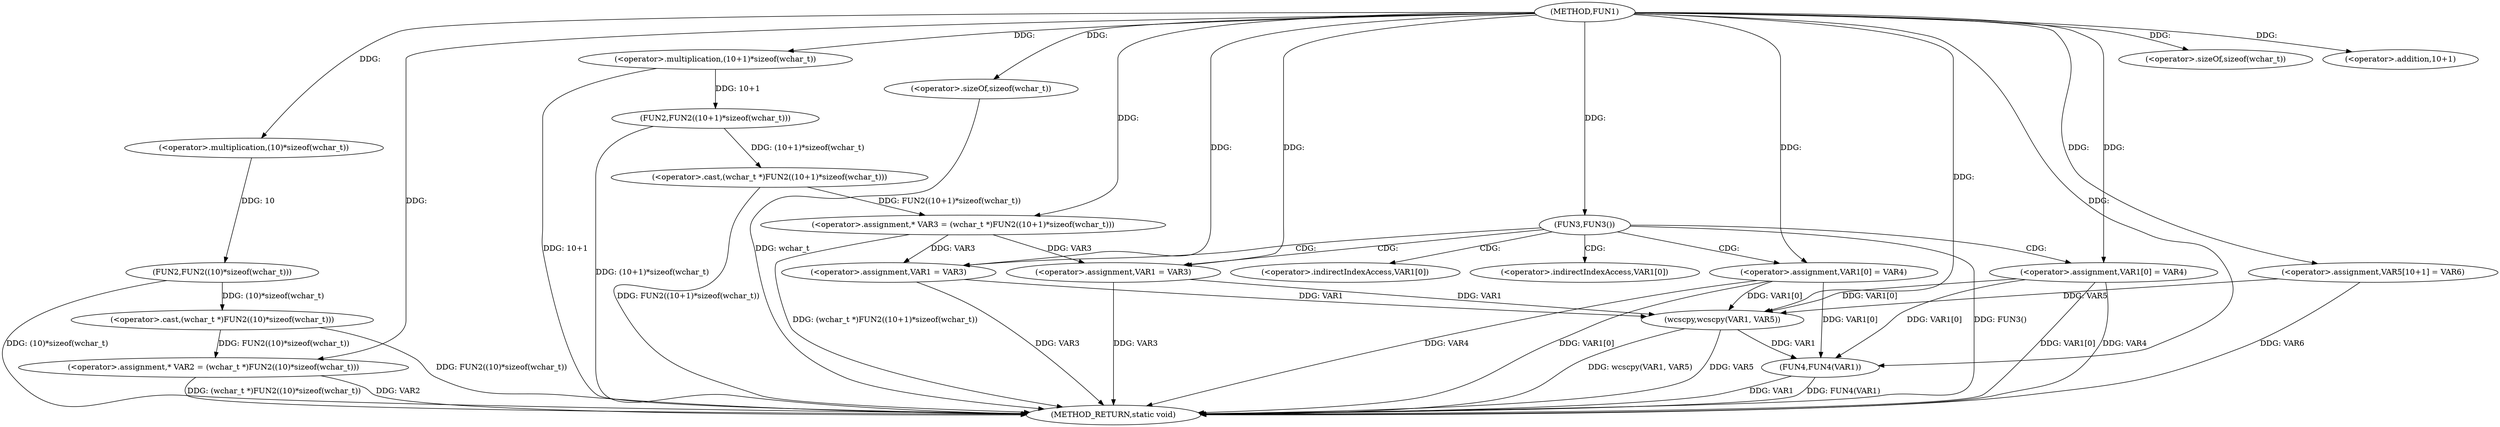 digraph FUN1 {  
"1000100" [label = "(METHOD,FUN1)" ]
"1000156" [label = "(METHOD_RETURN,static void)" ]
"1000104" [label = "(<operator>.assignment,* VAR2 = (wchar_t *)FUN2((10)*sizeof(wchar_t)))" ]
"1000106" [label = "(<operator>.cast,(wchar_t *)FUN2((10)*sizeof(wchar_t)))" ]
"1000108" [label = "(FUN2,FUN2((10)*sizeof(wchar_t)))" ]
"1000109" [label = "(<operator>.multiplication,(10)*sizeof(wchar_t))" ]
"1000111" [label = "(<operator>.sizeOf,sizeof(wchar_t))" ]
"1000114" [label = "(<operator>.assignment,* VAR3 = (wchar_t *)FUN2((10+1)*sizeof(wchar_t)))" ]
"1000116" [label = "(<operator>.cast,(wchar_t *)FUN2((10+1)*sizeof(wchar_t)))" ]
"1000118" [label = "(FUN2,FUN2((10+1)*sizeof(wchar_t)))" ]
"1000119" [label = "(<operator>.multiplication,(10+1)*sizeof(wchar_t))" ]
"1000120" [label = "(<operator>.addition,10+1)" ]
"1000123" [label = "(<operator>.sizeOf,sizeof(wchar_t))" ]
"1000126" [label = "(FUN3,FUN3())" ]
"1000128" [label = "(<operator>.assignment,VAR1 = VAR3)" ]
"1000131" [label = "(<operator>.assignment,VAR1[0] = VAR4)" ]
"1000138" [label = "(<operator>.assignment,VAR1 = VAR3)" ]
"1000141" [label = "(<operator>.assignment,VAR1[0] = VAR4)" ]
"1000148" [label = "(<operator>.assignment,VAR5[10+1] = VAR6)" ]
"1000151" [label = "(wcscpy,wcscpy(VAR1, VAR5))" ]
"1000154" [label = "(FUN4,FUN4(VAR1))" ]
"1000132" [label = "(<operator>.indirectIndexAccess,VAR1[0])" ]
"1000142" [label = "(<operator>.indirectIndexAccess,VAR1[0])" ]
  "1000141" -> "1000156"  [ label = "DDG: VAR1[0]"] 
  "1000106" -> "1000156"  [ label = "DDG: FUN2((10)*sizeof(wchar_t))"] 
  "1000151" -> "1000156"  [ label = "DDG: wcscpy(VAR1, VAR5)"] 
  "1000104" -> "1000156"  [ label = "DDG: VAR2"] 
  "1000138" -> "1000156"  [ label = "DDG: VAR3"] 
  "1000154" -> "1000156"  [ label = "DDG: VAR1"] 
  "1000151" -> "1000156"  [ label = "DDG: VAR5"] 
  "1000116" -> "1000156"  [ label = "DDG: FUN2((10+1)*sizeof(wchar_t))"] 
  "1000154" -> "1000156"  [ label = "DDG: FUN4(VAR1)"] 
  "1000141" -> "1000156"  [ label = "DDG: VAR4"] 
  "1000148" -> "1000156"  [ label = "DDG: VAR6"] 
  "1000118" -> "1000156"  [ label = "DDG: (10+1)*sizeof(wchar_t)"] 
  "1000114" -> "1000156"  [ label = "DDG: (wchar_t *)FUN2((10+1)*sizeof(wchar_t))"] 
  "1000128" -> "1000156"  [ label = "DDG: VAR3"] 
  "1000126" -> "1000156"  [ label = "DDG: FUN3()"] 
  "1000131" -> "1000156"  [ label = "DDG: VAR1[0]"] 
  "1000131" -> "1000156"  [ label = "DDG: VAR4"] 
  "1000119" -> "1000156"  [ label = "DDG: 10+1"] 
  "1000104" -> "1000156"  [ label = "DDG: (wchar_t *)FUN2((10)*sizeof(wchar_t))"] 
  "1000108" -> "1000156"  [ label = "DDG: (10)*sizeof(wchar_t)"] 
  "1000123" -> "1000156"  [ label = "DDG: wchar_t"] 
  "1000106" -> "1000104"  [ label = "DDG: FUN2((10)*sizeof(wchar_t))"] 
  "1000100" -> "1000104"  [ label = "DDG: "] 
  "1000108" -> "1000106"  [ label = "DDG: (10)*sizeof(wchar_t)"] 
  "1000109" -> "1000108"  [ label = "DDG: 10"] 
  "1000100" -> "1000109"  [ label = "DDG: "] 
  "1000100" -> "1000111"  [ label = "DDG: "] 
  "1000116" -> "1000114"  [ label = "DDG: FUN2((10+1)*sizeof(wchar_t))"] 
  "1000100" -> "1000114"  [ label = "DDG: "] 
  "1000118" -> "1000116"  [ label = "DDG: (10+1)*sizeof(wchar_t)"] 
  "1000119" -> "1000118"  [ label = "DDG: 10+1"] 
  "1000100" -> "1000119"  [ label = "DDG: "] 
  "1000100" -> "1000120"  [ label = "DDG: "] 
  "1000100" -> "1000123"  [ label = "DDG: "] 
  "1000100" -> "1000126"  [ label = "DDG: "] 
  "1000114" -> "1000128"  [ label = "DDG: VAR3"] 
  "1000100" -> "1000128"  [ label = "DDG: "] 
  "1000100" -> "1000131"  [ label = "DDG: "] 
  "1000114" -> "1000138"  [ label = "DDG: VAR3"] 
  "1000100" -> "1000138"  [ label = "DDG: "] 
  "1000100" -> "1000141"  [ label = "DDG: "] 
  "1000100" -> "1000148"  [ label = "DDG: "] 
  "1000141" -> "1000151"  [ label = "DDG: VAR1[0]"] 
  "1000128" -> "1000151"  [ label = "DDG: VAR1"] 
  "1000131" -> "1000151"  [ label = "DDG: VAR1[0]"] 
  "1000138" -> "1000151"  [ label = "DDG: VAR1"] 
  "1000100" -> "1000151"  [ label = "DDG: "] 
  "1000148" -> "1000151"  [ label = "DDG: VAR5"] 
  "1000141" -> "1000154"  [ label = "DDG: VAR1[0]"] 
  "1000131" -> "1000154"  [ label = "DDG: VAR1[0]"] 
  "1000151" -> "1000154"  [ label = "DDG: VAR1"] 
  "1000100" -> "1000154"  [ label = "DDG: "] 
  "1000126" -> "1000132"  [ label = "CDG: "] 
  "1000126" -> "1000142"  [ label = "CDG: "] 
  "1000126" -> "1000128"  [ label = "CDG: "] 
  "1000126" -> "1000141"  [ label = "CDG: "] 
  "1000126" -> "1000131"  [ label = "CDG: "] 
  "1000126" -> "1000138"  [ label = "CDG: "] 
}
